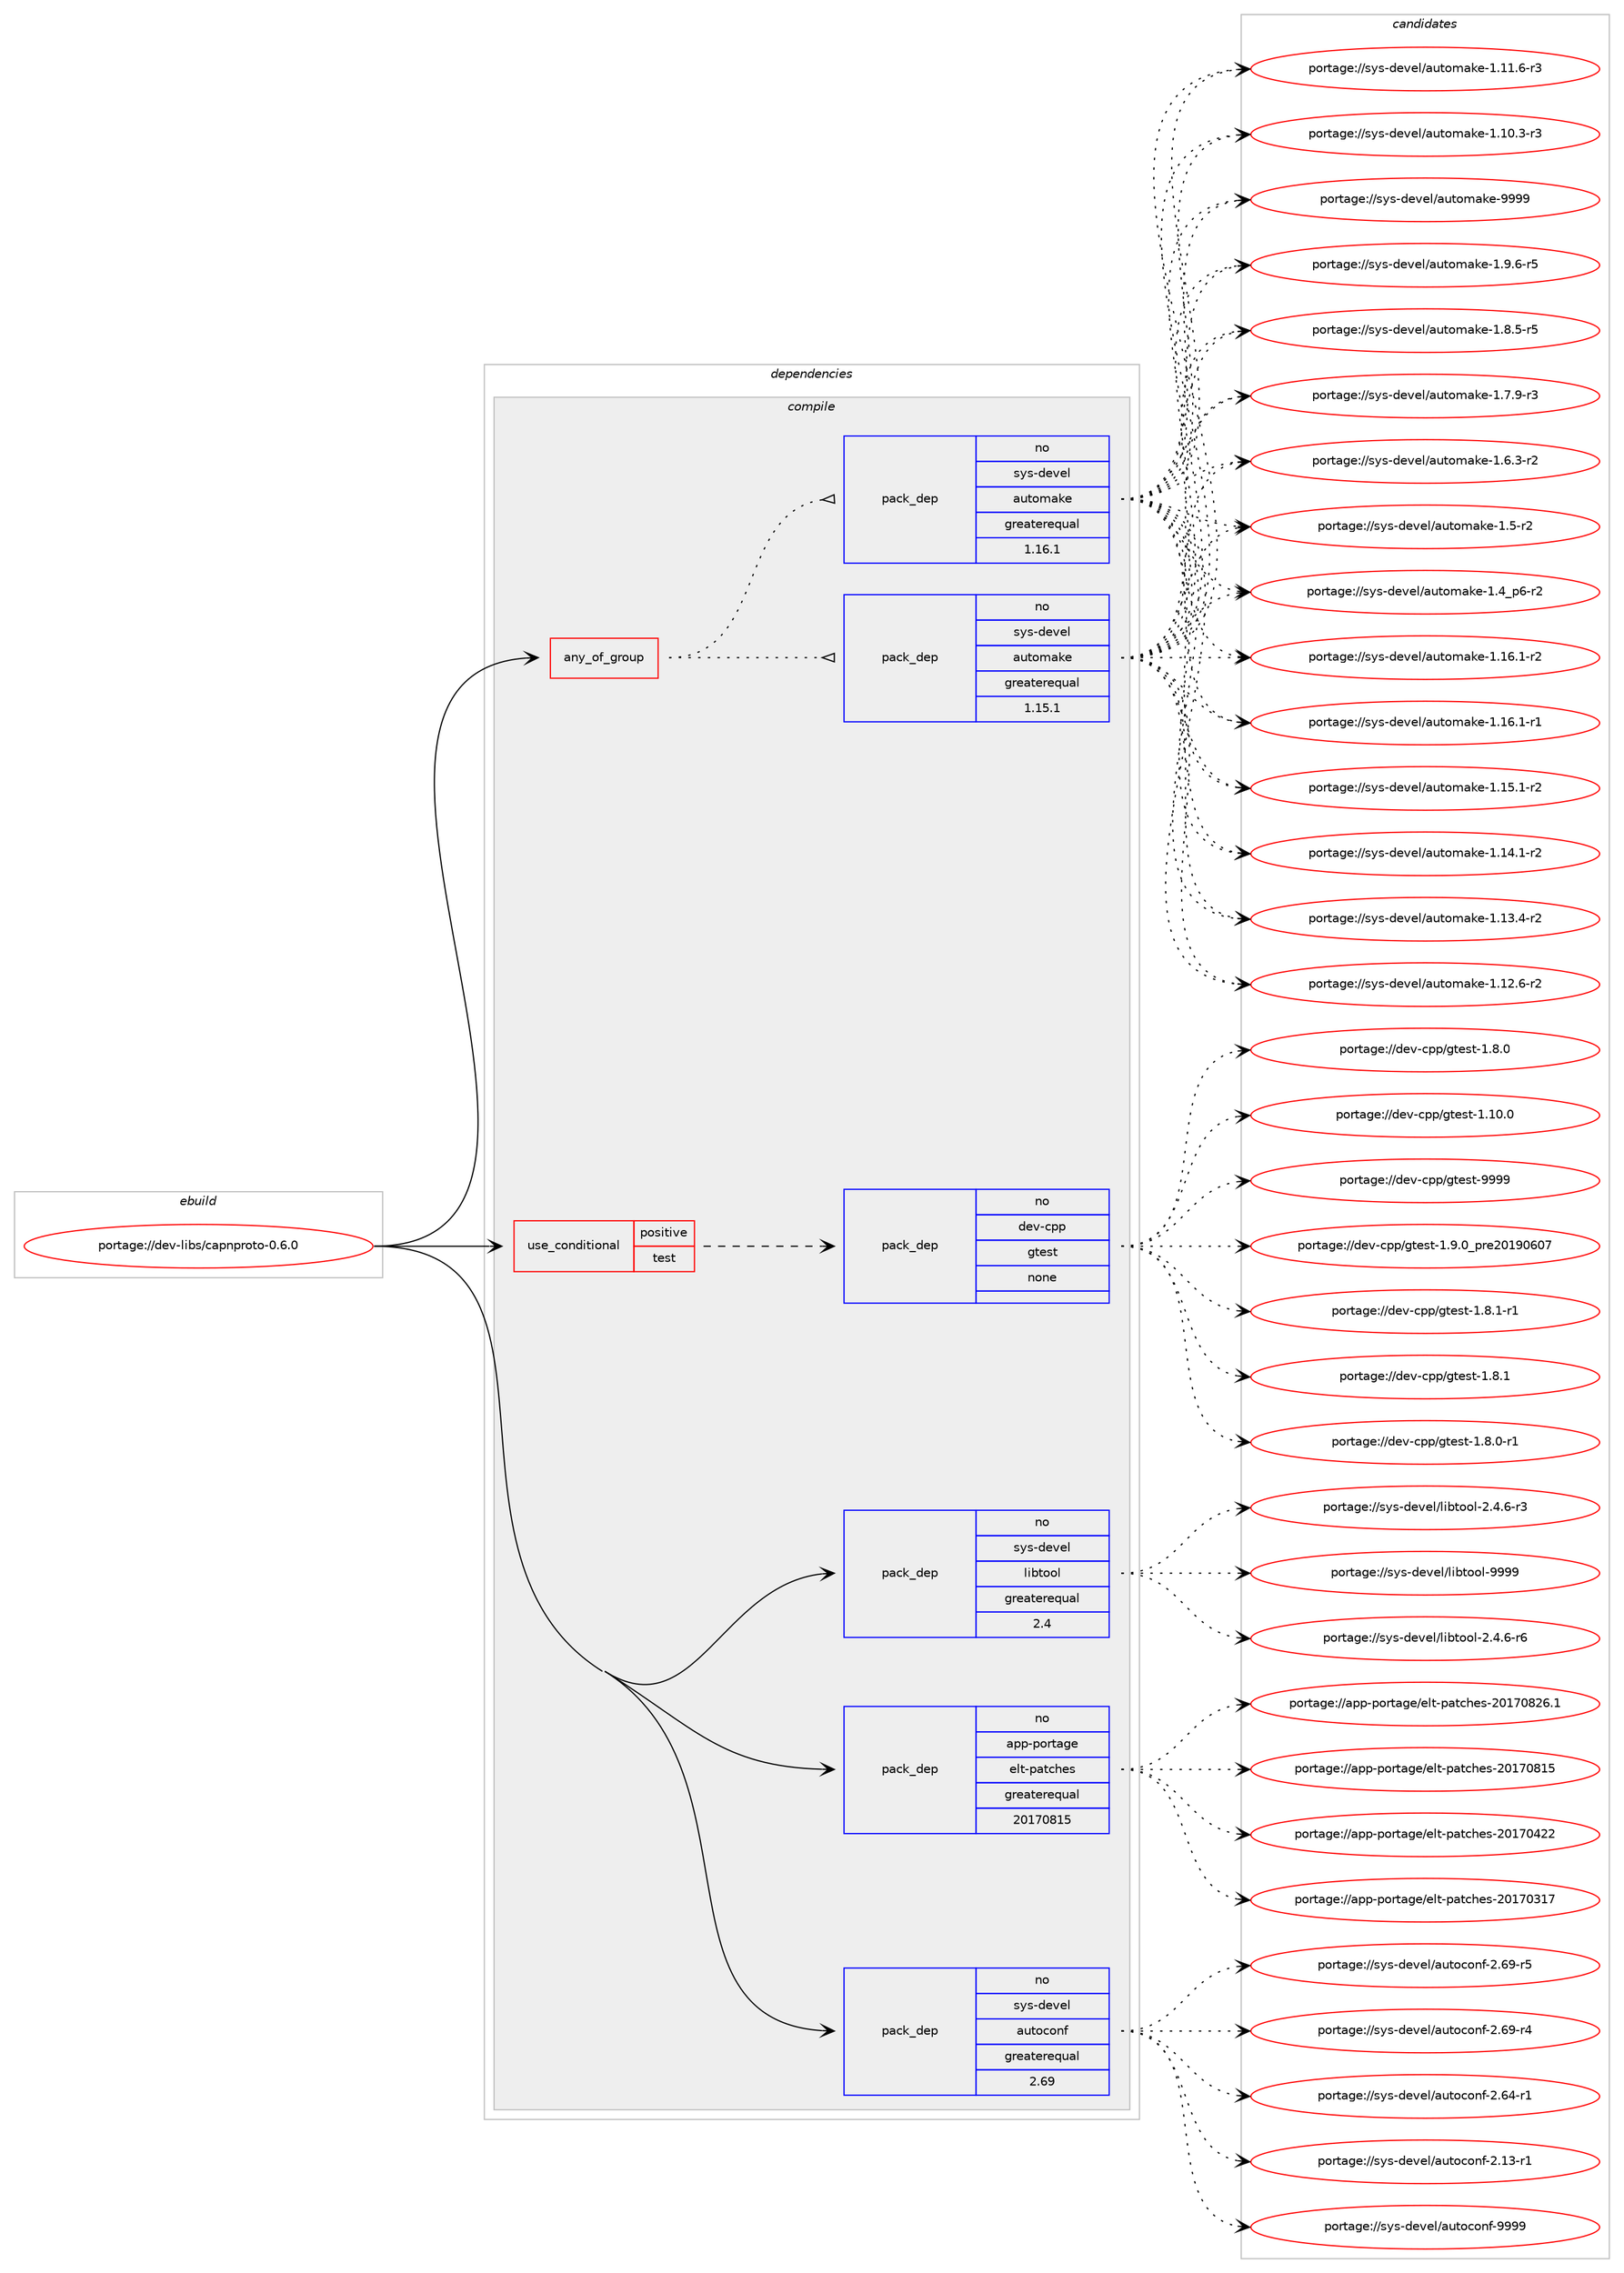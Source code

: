 digraph prolog {

# *************
# Graph options
# *************

newrank=true;
concentrate=true;
compound=true;
graph [rankdir=LR,fontname=Helvetica,fontsize=10,ranksep=1.5];#, ranksep=2.5, nodesep=0.2];
edge  [arrowhead=vee];
node  [fontname=Helvetica,fontsize=10];

# **********
# The ebuild
# **********

subgraph cluster_leftcol {
color=gray;
label=<<i>ebuild</i>>;
id [label="portage://dev-libs/capnproto-0.6.0", color=red, width=4, href="../dev-libs/capnproto-0.6.0.svg"];
}

# ****************
# The dependencies
# ****************

subgraph cluster_midcol {
color=gray;
label=<<i>dependencies</i>>;
subgraph cluster_compile {
fillcolor="#eeeeee";
style=filled;
label=<<i>compile</i>>;
subgraph any5138 {
dependency515988 [label=<<TABLE BORDER="0" CELLBORDER="1" CELLSPACING="0" CELLPADDING="4"><TR><TD CELLPADDING="10">any_of_group</TD></TR></TABLE>>, shape=none, color=red];subgraph pack384462 {
dependency515989 [label=<<TABLE BORDER="0" CELLBORDER="1" CELLSPACING="0" CELLPADDING="4" WIDTH="220"><TR><TD ROWSPAN="6" CELLPADDING="30">pack_dep</TD></TR><TR><TD WIDTH="110">no</TD></TR><TR><TD>sys-devel</TD></TR><TR><TD>automake</TD></TR><TR><TD>greaterequal</TD></TR><TR><TD>1.16.1</TD></TR></TABLE>>, shape=none, color=blue];
}
dependency515988:e -> dependency515989:w [weight=20,style="dotted",arrowhead="oinv"];
subgraph pack384463 {
dependency515990 [label=<<TABLE BORDER="0" CELLBORDER="1" CELLSPACING="0" CELLPADDING="4" WIDTH="220"><TR><TD ROWSPAN="6" CELLPADDING="30">pack_dep</TD></TR><TR><TD WIDTH="110">no</TD></TR><TR><TD>sys-devel</TD></TR><TR><TD>automake</TD></TR><TR><TD>greaterequal</TD></TR><TR><TD>1.15.1</TD></TR></TABLE>>, shape=none, color=blue];
}
dependency515988:e -> dependency515990:w [weight=20,style="dotted",arrowhead="oinv"];
}
id:e -> dependency515988:w [weight=20,style="solid",arrowhead="vee"];
subgraph cond126151 {
dependency515991 [label=<<TABLE BORDER="0" CELLBORDER="1" CELLSPACING="0" CELLPADDING="4"><TR><TD ROWSPAN="3" CELLPADDING="10">use_conditional</TD></TR><TR><TD>positive</TD></TR><TR><TD>test</TD></TR></TABLE>>, shape=none, color=red];
subgraph pack384464 {
dependency515992 [label=<<TABLE BORDER="0" CELLBORDER="1" CELLSPACING="0" CELLPADDING="4" WIDTH="220"><TR><TD ROWSPAN="6" CELLPADDING="30">pack_dep</TD></TR><TR><TD WIDTH="110">no</TD></TR><TR><TD>dev-cpp</TD></TR><TR><TD>gtest</TD></TR><TR><TD>none</TD></TR><TR><TD></TD></TR></TABLE>>, shape=none, color=blue];
}
dependency515991:e -> dependency515992:w [weight=20,style="dashed",arrowhead="vee"];
}
id:e -> dependency515991:w [weight=20,style="solid",arrowhead="vee"];
subgraph pack384465 {
dependency515993 [label=<<TABLE BORDER="0" CELLBORDER="1" CELLSPACING="0" CELLPADDING="4" WIDTH="220"><TR><TD ROWSPAN="6" CELLPADDING="30">pack_dep</TD></TR><TR><TD WIDTH="110">no</TD></TR><TR><TD>app-portage</TD></TR><TR><TD>elt-patches</TD></TR><TR><TD>greaterequal</TD></TR><TR><TD>20170815</TD></TR></TABLE>>, shape=none, color=blue];
}
id:e -> dependency515993:w [weight=20,style="solid",arrowhead="vee"];
subgraph pack384466 {
dependency515994 [label=<<TABLE BORDER="0" CELLBORDER="1" CELLSPACING="0" CELLPADDING="4" WIDTH="220"><TR><TD ROWSPAN="6" CELLPADDING="30">pack_dep</TD></TR><TR><TD WIDTH="110">no</TD></TR><TR><TD>sys-devel</TD></TR><TR><TD>autoconf</TD></TR><TR><TD>greaterequal</TD></TR><TR><TD>2.69</TD></TR></TABLE>>, shape=none, color=blue];
}
id:e -> dependency515994:w [weight=20,style="solid",arrowhead="vee"];
subgraph pack384467 {
dependency515995 [label=<<TABLE BORDER="0" CELLBORDER="1" CELLSPACING="0" CELLPADDING="4" WIDTH="220"><TR><TD ROWSPAN="6" CELLPADDING="30">pack_dep</TD></TR><TR><TD WIDTH="110">no</TD></TR><TR><TD>sys-devel</TD></TR><TR><TD>libtool</TD></TR><TR><TD>greaterequal</TD></TR><TR><TD>2.4</TD></TR></TABLE>>, shape=none, color=blue];
}
id:e -> dependency515995:w [weight=20,style="solid",arrowhead="vee"];
}
subgraph cluster_compileandrun {
fillcolor="#eeeeee";
style=filled;
label=<<i>compile and run</i>>;
}
subgraph cluster_run {
fillcolor="#eeeeee";
style=filled;
label=<<i>run</i>>;
}
}

# **************
# The candidates
# **************

subgraph cluster_choices {
rank=same;
color=gray;
label=<<i>candidates</i>>;

subgraph choice384462 {
color=black;
nodesep=1;
choice115121115451001011181011084797117116111109971071014557575757 [label="portage://sys-devel/automake-9999", color=red, width=4,href="../sys-devel/automake-9999.svg"];
choice115121115451001011181011084797117116111109971071014549465746544511453 [label="portage://sys-devel/automake-1.9.6-r5", color=red, width=4,href="../sys-devel/automake-1.9.6-r5.svg"];
choice115121115451001011181011084797117116111109971071014549465646534511453 [label="portage://sys-devel/automake-1.8.5-r5", color=red, width=4,href="../sys-devel/automake-1.8.5-r5.svg"];
choice115121115451001011181011084797117116111109971071014549465546574511451 [label="portage://sys-devel/automake-1.7.9-r3", color=red, width=4,href="../sys-devel/automake-1.7.9-r3.svg"];
choice115121115451001011181011084797117116111109971071014549465446514511450 [label="portage://sys-devel/automake-1.6.3-r2", color=red, width=4,href="../sys-devel/automake-1.6.3-r2.svg"];
choice11512111545100101118101108479711711611110997107101454946534511450 [label="portage://sys-devel/automake-1.5-r2", color=red, width=4,href="../sys-devel/automake-1.5-r2.svg"];
choice115121115451001011181011084797117116111109971071014549465295112544511450 [label="portage://sys-devel/automake-1.4_p6-r2", color=red, width=4,href="../sys-devel/automake-1.4_p6-r2.svg"];
choice11512111545100101118101108479711711611110997107101454946495446494511450 [label="portage://sys-devel/automake-1.16.1-r2", color=red, width=4,href="../sys-devel/automake-1.16.1-r2.svg"];
choice11512111545100101118101108479711711611110997107101454946495446494511449 [label="portage://sys-devel/automake-1.16.1-r1", color=red, width=4,href="../sys-devel/automake-1.16.1-r1.svg"];
choice11512111545100101118101108479711711611110997107101454946495346494511450 [label="portage://sys-devel/automake-1.15.1-r2", color=red, width=4,href="../sys-devel/automake-1.15.1-r2.svg"];
choice11512111545100101118101108479711711611110997107101454946495246494511450 [label="portage://sys-devel/automake-1.14.1-r2", color=red, width=4,href="../sys-devel/automake-1.14.1-r2.svg"];
choice11512111545100101118101108479711711611110997107101454946495146524511450 [label="portage://sys-devel/automake-1.13.4-r2", color=red, width=4,href="../sys-devel/automake-1.13.4-r2.svg"];
choice11512111545100101118101108479711711611110997107101454946495046544511450 [label="portage://sys-devel/automake-1.12.6-r2", color=red, width=4,href="../sys-devel/automake-1.12.6-r2.svg"];
choice11512111545100101118101108479711711611110997107101454946494946544511451 [label="portage://sys-devel/automake-1.11.6-r3", color=red, width=4,href="../sys-devel/automake-1.11.6-r3.svg"];
choice11512111545100101118101108479711711611110997107101454946494846514511451 [label="portage://sys-devel/automake-1.10.3-r3", color=red, width=4,href="../sys-devel/automake-1.10.3-r3.svg"];
dependency515989:e -> choice115121115451001011181011084797117116111109971071014557575757:w [style=dotted,weight="100"];
dependency515989:e -> choice115121115451001011181011084797117116111109971071014549465746544511453:w [style=dotted,weight="100"];
dependency515989:e -> choice115121115451001011181011084797117116111109971071014549465646534511453:w [style=dotted,weight="100"];
dependency515989:e -> choice115121115451001011181011084797117116111109971071014549465546574511451:w [style=dotted,weight="100"];
dependency515989:e -> choice115121115451001011181011084797117116111109971071014549465446514511450:w [style=dotted,weight="100"];
dependency515989:e -> choice11512111545100101118101108479711711611110997107101454946534511450:w [style=dotted,weight="100"];
dependency515989:e -> choice115121115451001011181011084797117116111109971071014549465295112544511450:w [style=dotted,weight="100"];
dependency515989:e -> choice11512111545100101118101108479711711611110997107101454946495446494511450:w [style=dotted,weight="100"];
dependency515989:e -> choice11512111545100101118101108479711711611110997107101454946495446494511449:w [style=dotted,weight="100"];
dependency515989:e -> choice11512111545100101118101108479711711611110997107101454946495346494511450:w [style=dotted,weight="100"];
dependency515989:e -> choice11512111545100101118101108479711711611110997107101454946495246494511450:w [style=dotted,weight="100"];
dependency515989:e -> choice11512111545100101118101108479711711611110997107101454946495146524511450:w [style=dotted,weight="100"];
dependency515989:e -> choice11512111545100101118101108479711711611110997107101454946495046544511450:w [style=dotted,weight="100"];
dependency515989:e -> choice11512111545100101118101108479711711611110997107101454946494946544511451:w [style=dotted,weight="100"];
dependency515989:e -> choice11512111545100101118101108479711711611110997107101454946494846514511451:w [style=dotted,weight="100"];
}
subgraph choice384463 {
color=black;
nodesep=1;
choice115121115451001011181011084797117116111109971071014557575757 [label="portage://sys-devel/automake-9999", color=red, width=4,href="../sys-devel/automake-9999.svg"];
choice115121115451001011181011084797117116111109971071014549465746544511453 [label="portage://sys-devel/automake-1.9.6-r5", color=red, width=4,href="../sys-devel/automake-1.9.6-r5.svg"];
choice115121115451001011181011084797117116111109971071014549465646534511453 [label="portage://sys-devel/automake-1.8.5-r5", color=red, width=4,href="../sys-devel/automake-1.8.5-r5.svg"];
choice115121115451001011181011084797117116111109971071014549465546574511451 [label="portage://sys-devel/automake-1.7.9-r3", color=red, width=4,href="../sys-devel/automake-1.7.9-r3.svg"];
choice115121115451001011181011084797117116111109971071014549465446514511450 [label="portage://sys-devel/automake-1.6.3-r2", color=red, width=4,href="../sys-devel/automake-1.6.3-r2.svg"];
choice11512111545100101118101108479711711611110997107101454946534511450 [label="portage://sys-devel/automake-1.5-r2", color=red, width=4,href="../sys-devel/automake-1.5-r2.svg"];
choice115121115451001011181011084797117116111109971071014549465295112544511450 [label="portage://sys-devel/automake-1.4_p6-r2", color=red, width=4,href="../sys-devel/automake-1.4_p6-r2.svg"];
choice11512111545100101118101108479711711611110997107101454946495446494511450 [label="portage://sys-devel/automake-1.16.1-r2", color=red, width=4,href="../sys-devel/automake-1.16.1-r2.svg"];
choice11512111545100101118101108479711711611110997107101454946495446494511449 [label="portage://sys-devel/automake-1.16.1-r1", color=red, width=4,href="../sys-devel/automake-1.16.1-r1.svg"];
choice11512111545100101118101108479711711611110997107101454946495346494511450 [label="portage://sys-devel/automake-1.15.1-r2", color=red, width=4,href="../sys-devel/automake-1.15.1-r2.svg"];
choice11512111545100101118101108479711711611110997107101454946495246494511450 [label="portage://sys-devel/automake-1.14.1-r2", color=red, width=4,href="../sys-devel/automake-1.14.1-r2.svg"];
choice11512111545100101118101108479711711611110997107101454946495146524511450 [label="portage://sys-devel/automake-1.13.4-r2", color=red, width=4,href="../sys-devel/automake-1.13.4-r2.svg"];
choice11512111545100101118101108479711711611110997107101454946495046544511450 [label="portage://sys-devel/automake-1.12.6-r2", color=red, width=4,href="../sys-devel/automake-1.12.6-r2.svg"];
choice11512111545100101118101108479711711611110997107101454946494946544511451 [label="portage://sys-devel/automake-1.11.6-r3", color=red, width=4,href="../sys-devel/automake-1.11.6-r3.svg"];
choice11512111545100101118101108479711711611110997107101454946494846514511451 [label="portage://sys-devel/automake-1.10.3-r3", color=red, width=4,href="../sys-devel/automake-1.10.3-r3.svg"];
dependency515990:e -> choice115121115451001011181011084797117116111109971071014557575757:w [style=dotted,weight="100"];
dependency515990:e -> choice115121115451001011181011084797117116111109971071014549465746544511453:w [style=dotted,weight="100"];
dependency515990:e -> choice115121115451001011181011084797117116111109971071014549465646534511453:w [style=dotted,weight="100"];
dependency515990:e -> choice115121115451001011181011084797117116111109971071014549465546574511451:w [style=dotted,weight="100"];
dependency515990:e -> choice115121115451001011181011084797117116111109971071014549465446514511450:w [style=dotted,weight="100"];
dependency515990:e -> choice11512111545100101118101108479711711611110997107101454946534511450:w [style=dotted,weight="100"];
dependency515990:e -> choice115121115451001011181011084797117116111109971071014549465295112544511450:w [style=dotted,weight="100"];
dependency515990:e -> choice11512111545100101118101108479711711611110997107101454946495446494511450:w [style=dotted,weight="100"];
dependency515990:e -> choice11512111545100101118101108479711711611110997107101454946495446494511449:w [style=dotted,weight="100"];
dependency515990:e -> choice11512111545100101118101108479711711611110997107101454946495346494511450:w [style=dotted,weight="100"];
dependency515990:e -> choice11512111545100101118101108479711711611110997107101454946495246494511450:w [style=dotted,weight="100"];
dependency515990:e -> choice11512111545100101118101108479711711611110997107101454946495146524511450:w [style=dotted,weight="100"];
dependency515990:e -> choice11512111545100101118101108479711711611110997107101454946495046544511450:w [style=dotted,weight="100"];
dependency515990:e -> choice11512111545100101118101108479711711611110997107101454946494946544511451:w [style=dotted,weight="100"];
dependency515990:e -> choice11512111545100101118101108479711711611110997107101454946494846514511451:w [style=dotted,weight="100"];
}
subgraph choice384464 {
color=black;
nodesep=1;
choice1001011184599112112471031161011151164557575757 [label="portage://dev-cpp/gtest-9999", color=red, width=4,href="../dev-cpp/gtest-9999.svg"];
choice100101118459911211247103116101115116454946574648951121141015048495748544855 [label="portage://dev-cpp/gtest-1.9.0_pre20190607", color=red, width=4,href="../dev-cpp/gtest-1.9.0_pre20190607.svg"];
choice1001011184599112112471031161011151164549465646494511449 [label="portage://dev-cpp/gtest-1.8.1-r1", color=red, width=4,href="../dev-cpp/gtest-1.8.1-r1.svg"];
choice100101118459911211247103116101115116454946564649 [label="portage://dev-cpp/gtest-1.8.1", color=red, width=4,href="../dev-cpp/gtest-1.8.1.svg"];
choice1001011184599112112471031161011151164549465646484511449 [label="portage://dev-cpp/gtest-1.8.0-r1", color=red, width=4,href="../dev-cpp/gtest-1.8.0-r1.svg"];
choice100101118459911211247103116101115116454946564648 [label="portage://dev-cpp/gtest-1.8.0", color=red, width=4,href="../dev-cpp/gtest-1.8.0.svg"];
choice10010111845991121124710311610111511645494649484648 [label="portage://dev-cpp/gtest-1.10.0", color=red, width=4,href="../dev-cpp/gtest-1.10.0.svg"];
dependency515992:e -> choice1001011184599112112471031161011151164557575757:w [style=dotted,weight="100"];
dependency515992:e -> choice100101118459911211247103116101115116454946574648951121141015048495748544855:w [style=dotted,weight="100"];
dependency515992:e -> choice1001011184599112112471031161011151164549465646494511449:w [style=dotted,weight="100"];
dependency515992:e -> choice100101118459911211247103116101115116454946564649:w [style=dotted,weight="100"];
dependency515992:e -> choice1001011184599112112471031161011151164549465646484511449:w [style=dotted,weight="100"];
dependency515992:e -> choice100101118459911211247103116101115116454946564648:w [style=dotted,weight="100"];
dependency515992:e -> choice10010111845991121124710311610111511645494649484648:w [style=dotted,weight="100"];
}
subgraph choice384465 {
color=black;
nodesep=1;
choice971121124511211111411697103101471011081164511297116991041011154550484955485650544649 [label="portage://app-portage/elt-patches-20170826.1", color=red, width=4,href="../app-portage/elt-patches-20170826.1.svg"];
choice97112112451121111141169710310147101108116451129711699104101115455048495548564953 [label="portage://app-portage/elt-patches-20170815", color=red, width=4,href="../app-portage/elt-patches-20170815.svg"];
choice97112112451121111141169710310147101108116451129711699104101115455048495548525050 [label="portage://app-portage/elt-patches-20170422", color=red, width=4,href="../app-portage/elt-patches-20170422.svg"];
choice97112112451121111141169710310147101108116451129711699104101115455048495548514955 [label="portage://app-portage/elt-patches-20170317", color=red, width=4,href="../app-portage/elt-patches-20170317.svg"];
dependency515993:e -> choice971121124511211111411697103101471011081164511297116991041011154550484955485650544649:w [style=dotted,weight="100"];
dependency515993:e -> choice97112112451121111141169710310147101108116451129711699104101115455048495548564953:w [style=dotted,weight="100"];
dependency515993:e -> choice97112112451121111141169710310147101108116451129711699104101115455048495548525050:w [style=dotted,weight="100"];
dependency515993:e -> choice97112112451121111141169710310147101108116451129711699104101115455048495548514955:w [style=dotted,weight="100"];
}
subgraph choice384466 {
color=black;
nodesep=1;
choice115121115451001011181011084797117116111991111101024557575757 [label="portage://sys-devel/autoconf-9999", color=red, width=4,href="../sys-devel/autoconf-9999.svg"];
choice1151211154510010111810110847971171161119911111010245504654574511453 [label="portage://sys-devel/autoconf-2.69-r5", color=red, width=4,href="../sys-devel/autoconf-2.69-r5.svg"];
choice1151211154510010111810110847971171161119911111010245504654574511452 [label="portage://sys-devel/autoconf-2.69-r4", color=red, width=4,href="../sys-devel/autoconf-2.69-r4.svg"];
choice1151211154510010111810110847971171161119911111010245504654524511449 [label="portage://sys-devel/autoconf-2.64-r1", color=red, width=4,href="../sys-devel/autoconf-2.64-r1.svg"];
choice1151211154510010111810110847971171161119911111010245504649514511449 [label="portage://sys-devel/autoconf-2.13-r1", color=red, width=4,href="../sys-devel/autoconf-2.13-r1.svg"];
dependency515994:e -> choice115121115451001011181011084797117116111991111101024557575757:w [style=dotted,weight="100"];
dependency515994:e -> choice1151211154510010111810110847971171161119911111010245504654574511453:w [style=dotted,weight="100"];
dependency515994:e -> choice1151211154510010111810110847971171161119911111010245504654574511452:w [style=dotted,weight="100"];
dependency515994:e -> choice1151211154510010111810110847971171161119911111010245504654524511449:w [style=dotted,weight="100"];
dependency515994:e -> choice1151211154510010111810110847971171161119911111010245504649514511449:w [style=dotted,weight="100"];
}
subgraph choice384467 {
color=black;
nodesep=1;
choice1151211154510010111810110847108105981161111111084557575757 [label="portage://sys-devel/libtool-9999", color=red, width=4,href="../sys-devel/libtool-9999.svg"];
choice1151211154510010111810110847108105981161111111084550465246544511454 [label="portage://sys-devel/libtool-2.4.6-r6", color=red, width=4,href="../sys-devel/libtool-2.4.6-r6.svg"];
choice1151211154510010111810110847108105981161111111084550465246544511451 [label="portage://sys-devel/libtool-2.4.6-r3", color=red, width=4,href="../sys-devel/libtool-2.4.6-r3.svg"];
dependency515995:e -> choice1151211154510010111810110847108105981161111111084557575757:w [style=dotted,weight="100"];
dependency515995:e -> choice1151211154510010111810110847108105981161111111084550465246544511454:w [style=dotted,weight="100"];
dependency515995:e -> choice1151211154510010111810110847108105981161111111084550465246544511451:w [style=dotted,weight="100"];
}
}

}
